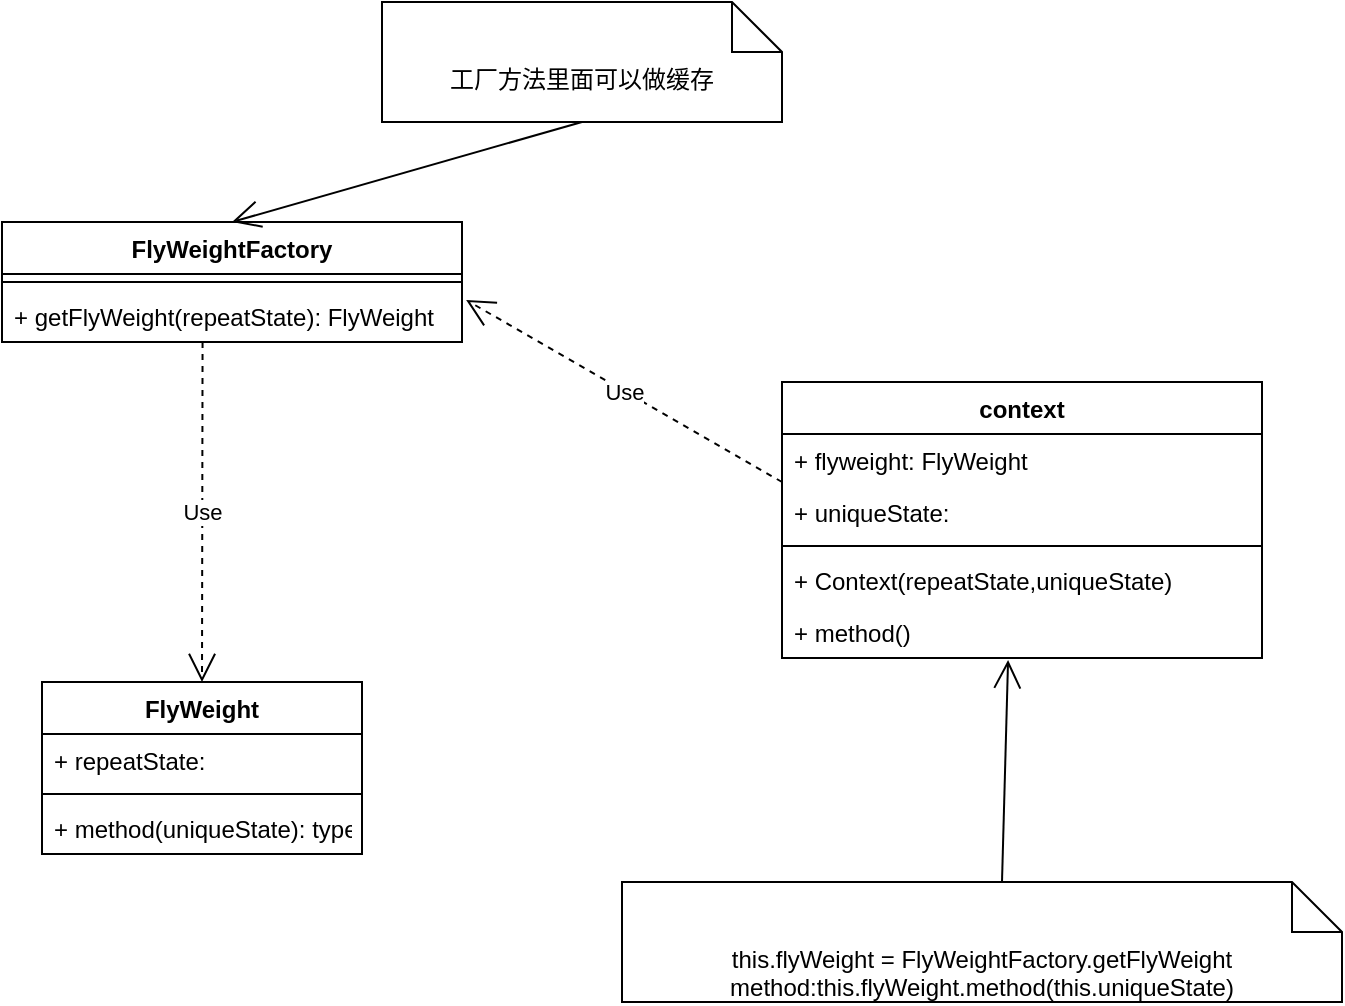 <mxfile version="14.6.13" type="device"><diagram id="kpemvXM6PfDTJfyLqmmh" name="第 1 页"><mxGraphModel dx="1422" dy="825" grid="1" gridSize="10" guides="1" tooltips="1" connect="1" arrows="1" fold="1" page="1" pageScale="1" pageWidth="827" pageHeight="1169" math="0" shadow="0"><root><mxCell id="0"/><mxCell id="1" parent="0"/><mxCell id="zbSpj_2WRKXuJVvLUdOe-7" value="FlyWeight" style="swimlane;fontStyle=1;align=center;verticalAlign=top;childLayout=stackLayout;horizontal=1;startSize=26;horizontalStack=0;resizeParent=1;resizeParentMax=0;resizeLast=0;collapsible=1;marginBottom=0;" vertex="1" parent="1"><mxGeometry x="110" y="390" width="160" height="86" as="geometry"/></mxCell><mxCell id="zbSpj_2WRKXuJVvLUdOe-8" value="+ repeatState:" style="text;strokeColor=none;fillColor=none;align=left;verticalAlign=top;spacingLeft=4;spacingRight=4;overflow=hidden;rotatable=0;points=[[0,0.5],[1,0.5]];portConstraint=eastwest;" vertex="1" parent="zbSpj_2WRKXuJVvLUdOe-7"><mxGeometry y="26" width="160" height="26" as="geometry"/></mxCell><mxCell id="zbSpj_2WRKXuJVvLUdOe-9" value="" style="line;strokeWidth=1;fillColor=none;align=left;verticalAlign=middle;spacingTop=-1;spacingLeft=3;spacingRight=3;rotatable=0;labelPosition=right;points=[];portConstraint=eastwest;" vertex="1" parent="zbSpj_2WRKXuJVvLUdOe-7"><mxGeometry y="52" width="160" height="8" as="geometry"/></mxCell><mxCell id="zbSpj_2WRKXuJVvLUdOe-10" value="+ method(uniqueState): type" style="text;strokeColor=none;fillColor=none;align=left;verticalAlign=top;spacingLeft=4;spacingRight=4;overflow=hidden;rotatable=0;points=[[0,0.5],[1,0.5]];portConstraint=eastwest;" vertex="1" parent="zbSpj_2WRKXuJVvLUdOe-7"><mxGeometry y="60" width="160" height="26" as="geometry"/></mxCell><mxCell id="zbSpj_2WRKXuJVvLUdOe-15" value="context" style="swimlane;fontStyle=1;align=center;verticalAlign=top;childLayout=stackLayout;horizontal=1;startSize=26;horizontalStack=0;resizeParent=1;resizeParentMax=0;resizeLast=0;collapsible=1;marginBottom=0;" vertex="1" parent="1"><mxGeometry x="480" y="240" width="240" height="138" as="geometry"/></mxCell><mxCell id="zbSpj_2WRKXuJVvLUdOe-16" value="+ flyweight: FlyWeight" style="text;strokeColor=none;fillColor=none;align=left;verticalAlign=top;spacingLeft=4;spacingRight=4;overflow=hidden;rotatable=0;points=[[0,0.5],[1,0.5]];portConstraint=eastwest;" vertex="1" parent="zbSpj_2WRKXuJVvLUdOe-15"><mxGeometry y="26" width="240" height="26" as="geometry"/></mxCell><mxCell id="zbSpj_2WRKXuJVvLUdOe-30" value="Use" style="endArrow=open;endSize=12;dashed=1;html=1;entryX=1.009;entryY=0.192;entryDx=0;entryDy=0;entryPerimeter=0;" edge="1" parent="zbSpj_2WRKXuJVvLUdOe-15" target="zbSpj_2WRKXuJVvLUdOe-26"><mxGeometry width="160" relative="1" as="geometry"><mxPoint y="50" as="sourcePoint"/><mxPoint x="160" y="50" as="targetPoint"/></mxGeometry></mxCell><mxCell id="zbSpj_2WRKXuJVvLUdOe-19" value="+ uniqueState: " style="text;strokeColor=none;fillColor=none;align=left;verticalAlign=top;spacingLeft=4;spacingRight=4;overflow=hidden;rotatable=0;points=[[0,0.5],[1,0.5]];portConstraint=eastwest;" vertex="1" parent="zbSpj_2WRKXuJVvLUdOe-15"><mxGeometry y="52" width="240" height="26" as="geometry"/></mxCell><mxCell id="zbSpj_2WRKXuJVvLUdOe-17" value="" style="line;strokeWidth=1;fillColor=none;align=left;verticalAlign=middle;spacingTop=-1;spacingLeft=3;spacingRight=3;rotatable=0;labelPosition=right;points=[];portConstraint=eastwest;" vertex="1" parent="zbSpj_2WRKXuJVvLUdOe-15"><mxGeometry y="78" width="240" height="8" as="geometry"/></mxCell><mxCell id="zbSpj_2WRKXuJVvLUdOe-18" value="+ Context(repeatState,uniqueState)" style="text;strokeColor=none;fillColor=none;align=left;verticalAlign=top;spacingLeft=4;spacingRight=4;overflow=hidden;rotatable=0;points=[[0,0.5],[1,0.5]];portConstraint=eastwest;" vertex="1" parent="zbSpj_2WRKXuJVvLUdOe-15"><mxGeometry y="86" width="240" height="26" as="geometry"/></mxCell><mxCell id="zbSpj_2WRKXuJVvLUdOe-20" value="+ method()" style="text;strokeColor=none;fillColor=none;align=left;verticalAlign=top;spacingLeft=4;spacingRight=4;overflow=hidden;rotatable=0;points=[[0,0.5],[1,0.5]];portConstraint=eastwest;" vertex="1" parent="zbSpj_2WRKXuJVvLUdOe-15"><mxGeometry y="112" width="240" height="26" as="geometry"/></mxCell><mxCell id="zbSpj_2WRKXuJVvLUdOe-23" value="FlyWeightFactory" style="swimlane;fontStyle=1;align=center;verticalAlign=top;childLayout=stackLayout;horizontal=1;startSize=26;horizontalStack=0;resizeParent=1;resizeParentMax=0;resizeLast=0;collapsible=1;marginBottom=0;" vertex="1" parent="1"><mxGeometry x="90" y="160" width="230" height="60" as="geometry"/></mxCell><mxCell id="zbSpj_2WRKXuJVvLUdOe-25" value="" style="line;strokeWidth=1;fillColor=none;align=left;verticalAlign=middle;spacingTop=-1;spacingLeft=3;spacingRight=3;rotatable=0;labelPosition=right;points=[];portConstraint=eastwest;" vertex="1" parent="zbSpj_2WRKXuJVvLUdOe-23"><mxGeometry y="26" width="230" height="8" as="geometry"/></mxCell><mxCell id="zbSpj_2WRKXuJVvLUdOe-26" value="+ getFlyWeight(repeatState): FlyWeight" style="text;strokeColor=none;fillColor=none;align=left;verticalAlign=top;spacingLeft=4;spacingRight=4;overflow=hidden;rotatable=0;points=[[0,0.5],[1,0.5]];portConstraint=eastwest;" vertex="1" parent="zbSpj_2WRKXuJVvLUdOe-23"><mxGeometry y="34" width="230" height="26" as="geometry"/></mxCell><mxCell id="zbSpj_2WRKXuJVvLUdOe-27" value="Use" style="endArrow=open;endSize=12;dashed=1;html=1;exitX=0.436;exitY=1;exitDx=0;exitDy=0;exitPerimeter=0;entryX=0.5;entryY=0;entryDx=0;entryDy=0;" edge="1" parent="1" source="zbSpj_2WRKXuJVvLUdOe-26" target="zbSpj_2WRKXuJVvLUdOe-7"><mxGeometry width="160" relative="1" as="geometry"><mxPoint x="220" y="380" as="sourcePoint"/><mxPoint x="370" y="290" as="targetPoint"/></mxGeometry></mxCell><mxCell id="zbSpj_2WRKXuJVvLUdOe-28" value="this.flyWeight = FlyWeightFactory.getFlyWeight&lt;br&gt;method:this.flyWeight.method(this.uniqueState)&lt;br&gt;" style="shape=note2;boundedLbl=1;whiteSpace=wrap;html=1;size=25;verticalAlign=top;align=center;" vertex="1" parent="1"><mxGeometry x="400" y="490" width="360" height="60" as="geometry"/></mxCell><mxCell id="zbSpj_2WRKXuJVvLUdOe-29" value="" style="endArrow=open;endFill=1;endSize=12;html=1;entryX=0.471;entryY=1.038;entryDx=0;entryDy=0;entryPerimeter=0;" edge="1" parent="1" target="zbSpj_2WRKXuJVvLUdOe-20"><mxGeometry width="160" relative="1" as="geometry"><mxPoint x="590" y="490" as="sourcePoint"/><mxPoint x="750" y="490" as="targetPoint"/></mxGeometry></mxCell><mxCell id="zbSpj_2WRKXuJVvLUdOe-31" value="工厂方法里面可以做缓存" style="shape=note2;boundedLbl=1;whiteSpace=wrap;html=1;size=25;verticalAlign=top;align=center;" vertex="1" parent="1"><mxGeometry x="280" y="50" width="200" height="60" as="geometry"/></mxCell><mxCell id="zbSpj_2WRKXuJVvLUdOe-32" value="" style="endArrow=open;endFill=1;endSize=12;html=1;entryX=0.5;entryY=0;entryDx=0;entryDy=0;" edge="1" parent="1" target="zbSpj_2WRKXuJVvLUdOe-23"><mxGeometry width="160" relative="1" as="geometry"><mxPoint x="380" y="110" as="sourcePoint"/><mxPoint x="540" y="110" as="targetPoint"/></mxGeometry></mxCell></root></mxGraphModel></diagram></mxfile>